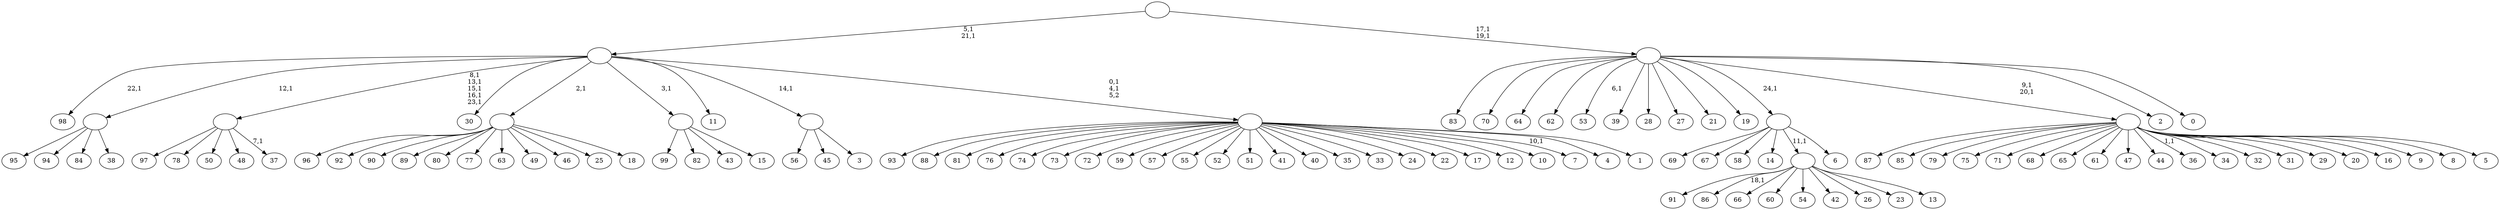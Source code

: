 digraph T {
	125 [label="99"]
	124 [label="98"]
	122 [label="97"]
	121 [label="96"]
	120 [label="95"]
	119 [label="94"]
	118 [label="93"]
	117 [label="92"]
	116 [label="91"]
	115 [label="90"]
	114 [label="89"]
	113 [label="88"]
	112 [label="87"]
	111 [label="86"]
	109 [label="85"]
	108 [label="84"]
	107 [label="83"]
	106 [label="82"]
	105 [label="81"]
	104 [label="80"]
	103 [label="79"]
	102 [label="78"]
	101 [label="77"]
	100 [label="76"]
	99 [label="75"]
	98 [label="74"]
	97 [label="73"]
	96 [label="72"]
	95 [label="71"]
	94 [label="70"]
	93 [label="69"]
	92 [label="68"]
	91 [label="67"]
	90 [label="66"]
	89 [label="65"]
	88 [label="64"]
	87 [label="63"]
	86 [label="62"]
	85 [label="61"]
	84 [label="60"]
	83 [label="59"]
	82 [label="58"]
	81 [label="57"]
	80 [label="56"]
	79 [label="55"]
	78 [label="54"]
	77 [label="53"]
	75 [label="52"]
	74 [label="51"]
	73 [label="50"]
	72 [label="49"]
	71 [label="48"]
	70 [label="47"]
	69 [label="46"]
	68 [label="45"]
	67 [label="44"]
	66 [label="43"]
	65 [label="42"]
	64 [label="41"]
	63 [label="40"]
	62 [label="39"]
	61 [label="38"]
	60 [label=""]
	59 [label="37"]
	57 [label=""]
	52 [label="36"]
	50 [label="35"]
	49 [label="34"]
	48 [label="33"]
	47 [label="32"]
	46 [label="31"]
	45 [label="30"]
	44 [label="29"]
	43 [label="28"]
	42 [label="27"]
	41 [label="26"]
	40 [label="25"]
	39 [label="24"]
	38 [label="23"]
	37 [label="22"]
	36 [label="21"]
	35 [label="20"]
	34 [label="19"]
	33 [label="18"]
	32 [label=""]
	31 [label="17"]
	30 [label="16"]
	29 [label="15"]
	28 [label=""]
	27 [label="14"]
	26 [label="13"]
	25 [label=""]
	24 [label="12"]
	23 [label="11"]
	22 [label="10"]
	21 [label="9"]
	20 [label="8"]
	19 [label="7"]
	17 [label="6"]
	16 [label=""]
	15 [label="5"]
	14 [label=""]
	12 [label="4"]
	11 [label="3"]
	10 [label=""]
	9 [label="2"]
	8 [label="1"]
	7 [label=""]
	5 [label=""]
	3 [label="0"]
	2 [label=""]
	0 [label=""]
	60 -> 120 [label=""]
	60 -> 119 [label=""]
	60 -> 108 [label=""]
	60 -> 61 [label=""]
	57 -> 59 [label="7,1"]
	57 -> 122 [label=""]
	57 -> 102 [label=""]
	57 -> 73 [label=""]
	57 -> 71 [label=""]
	32 -> 121 [label=""]
	32 -> 117 [label=""]
	32 -> 115 [label=""]
	32 -> 114 [label=""]
	32 -> 104 [label=""]
	32 -> 101 [label=""]
	32 -> 87 [label=""]
	32 -> 72 [label=""]
	32 -> 69 [label=""]
	32 -> 40 [label=""]
	32 -> 33 [label=""]
	28 -> 125 [label=""]
	28 -> 106 [label=""]
	28 -> 66 [label=""]
	28 -> 29 [label=""]
	25 -> 111 [label="18,1"]
	25 -> 116 [label=""]
	25 -> 90 [label=""]
	25 -> 84 [label=""]
	25 -> 78 [label=""]
	25 -> 65 [label=""]
	25 -> 41 [label=""]
	25 -> 38 [label=""]
	25 -> 26 [label=""]
	16 -> 93 [label=""]
	16 -> 91 [label=""]
	16 -> 82 [label=""]
	16 -> 27 [label=""]
	16 -> 25 [label="11,1"]
	16 -> 17 [label=""]
	14 -> 52 [label="1,1"]
	14 -> 112 [label=""]
	14 -> 109 [label=""]
	14 -> 103 [label=""]
	14 -> 99 [label=""]
	14 -> 95 [label=""]
	14 -> 92 [label=""]
	14 -> 89 [label=""]
	14 -> 85 [label=""]
	14 -> 70 [label=""]
	14 -> 67 [label=""]
	14 -> 49 [label=""]
	14 -> 47 [label=""]
	14 -> 46 [label=""]
	14 -> 44 [label=""]
	14 -> 35 [label=""]
	14 -> 30 [label=""]
	14 -> 21 [label=""]
	14 -> 20 [label=""]
	14 -> 15 [label=""]
	10 -> 80 [label=""]
	10 -> 68 [label=""]
	10 -> 11 [label=""]
	7 -> 19 [label="10,1"]
	7 -> 118 [label=""]
	7 -> 113 [label=""]
	7 -> 105 [label=""]
	7 -> 100 [label=""]
	7 -> 98 [label=""]
	7 -> 97 [label=""]
	7 -> 96 [label=""]
	7 -> 83 [label=""]
	7 -> 81 [label=""]
	7 -> 79 [label=""]
	7 -> 75 [label=""]
	7 -> 74 [label=""]
	7 -> 64 [label=""]
	7 -> 63 [label=""]
	7 -> 50 [label=""]
	7 -> 48 [label=""]
	7 -> 39 [label=""]
	7 -> 37 [label=""]
	7 -> 31 [label=""]
	7 -> 24 [label=""]
	7 -> 22 [label=""]
	7 -> 12 [label=""]
	7 -> 8 [label=""]
	5 -> 7 [label="0,1\n4,1\n5,2"]
	5 -> 57 [label="8,1\n13,1\n15,1\n16,1\n23,1"]
	5 -> 124 [label="22,1"]
	5 -> 60 [label="12,1"]
	5 -> 45 [label=""]
	5 -> 32 [label="2,1"]
	5 -> 28 [label="3,1"]
	5 -> 23 [label=""]
	5 -> 10 [label="14,1"]
	2 -> 14 [label="9,1\n20,1"]
	2 -> 77 [label="6,1"]
	2 -> 107 [label=""]
	2 -> 94 [label=""]
	2 -> 88 [label=""]
	2 -> 86 [label=""]
	2 -> 62 [label=""]
	2 -> 43 [label=""]
	2 -> 42 [label=""]
	2 -> 36 [label=""]
	2 -> 34 [label=""]
	2 -> 16 [label="24,1"]
	2 -> 9 [label=""]
	2 -> 3 [label=""]
	0 -> 2 [label="17,1\n19,1"]
	0 -> 5 [label="5,1\n21,1"]
}
